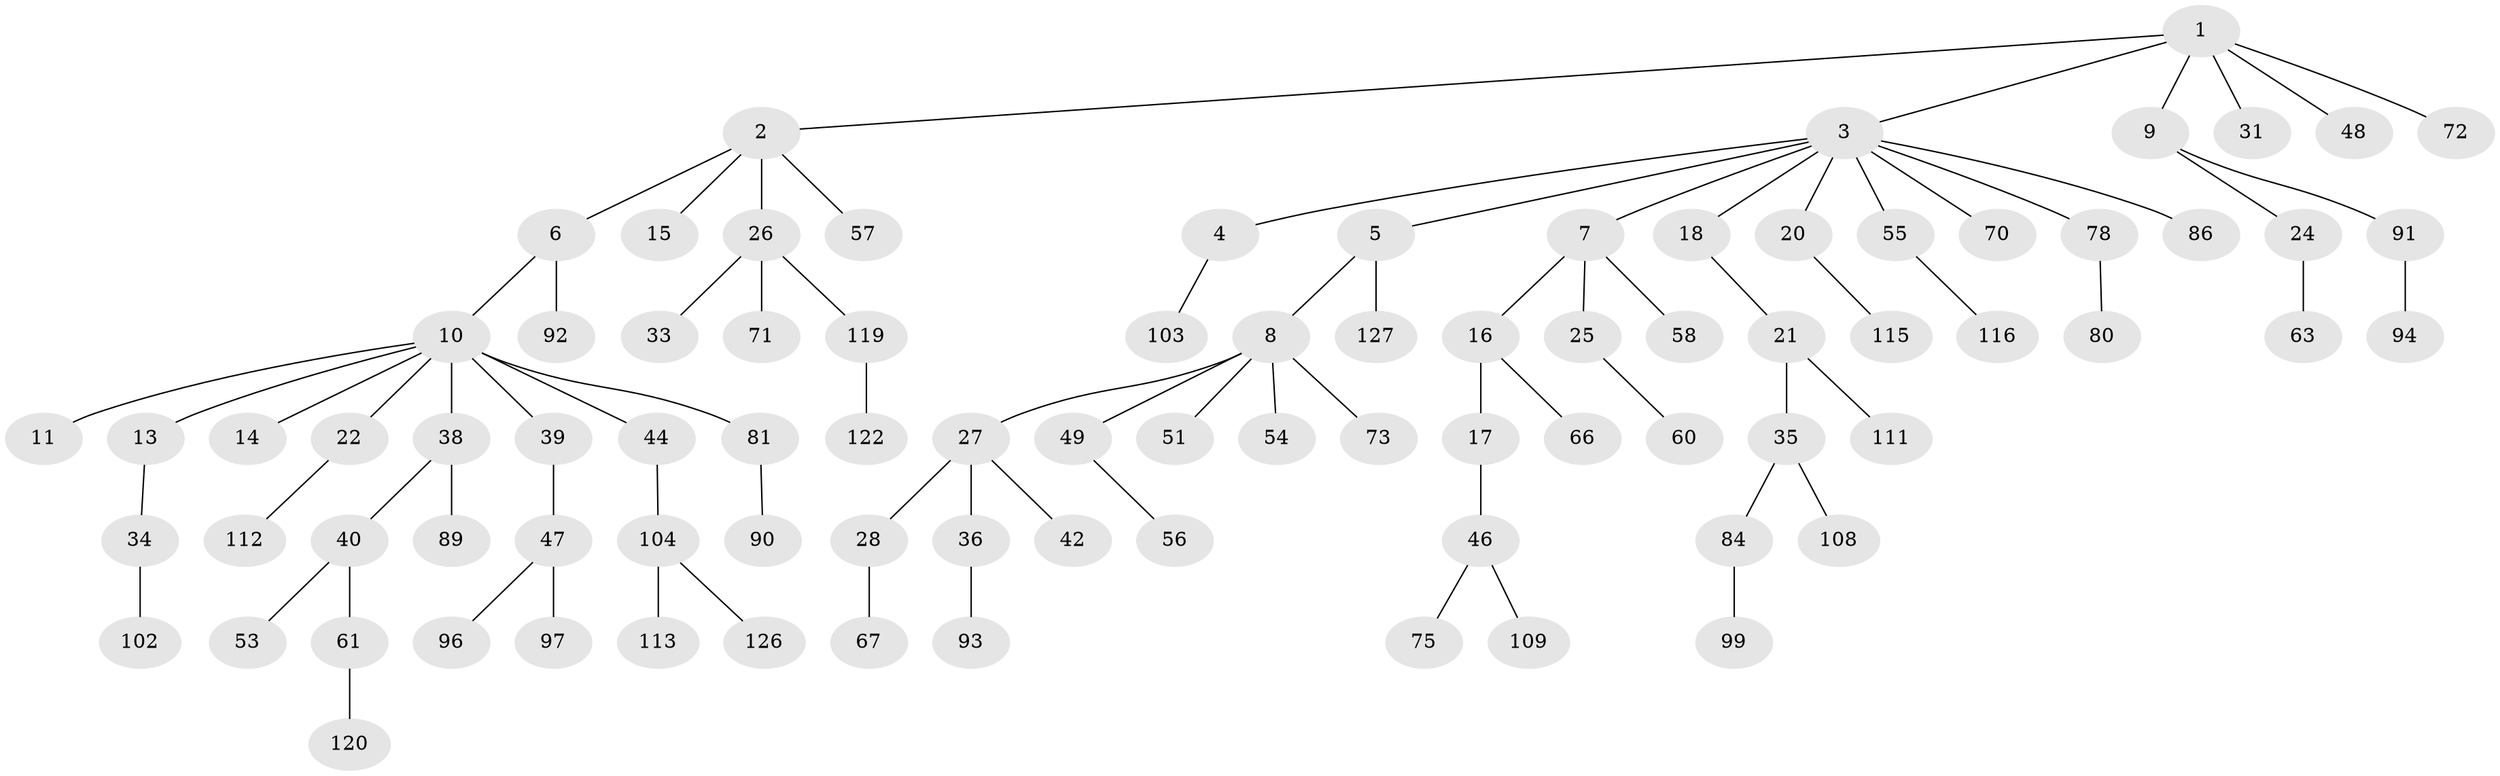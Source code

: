 // original degree distribution, {7: 0.0078125, 6: 0.015625, 10: 0.0078125, 3: 0.109375, 5: 0.0234375, 4: 0.0546875, 2: 0.3125, 1: 0.46875}
// Generated by graph-tools (version 1.1) at 2025/42/03/06/25 10:42:04]
// undirected, 85 vertices, 84 edges
graph export_dot {
graph [start="1"]
  node [color=gray90,style=filled];
  1 [super="+100"];
  2 [super="+19"];
  3 [super="+29"];
  4 [super="+101"];
  5;
  6;
  7 [super="+30"];
  8 [super="+23"];
  9 [super="+43"];
  10 [super="+12"];
  11 [super="+107"];
  13;
  14 [super="+106"];
  15 [super="+76"];
  16 [super="+37"];
  17;
  18;
  20 [super="+41"];
  21 [super="+52"];
  22 [super="+69"];
  24 [super="+32"];
  25 [super="+45"];
  26 [super="+68"];
  27 [super="+79"];
  28;
  31;
  33 [super="+50"];
  34 [super="+74"];
  35 [super="+65"];
  36 [super="+64"];
  38 [super="+77"];
  39;
  40 [super="+88"];
  42 [super="+98"];
  44;
  46 [super="+59"];
  47 [super="+62"];
  48 [super="+95"];
  49 [super="+128"];
  51;
  53;
  54;
  55 [super="+83"];
  56;
  57 [super="+118"];
  58 [super="+105"];
  60 [super="+85"];
  61 [super="+82"];
  63;
  66;
  67 [super="+121"];
  70;
  71;
  72;
  73;
  75;
  78;
  80 [super="+110"];
  81;
  84 [super="+114"];
  86 [super="+87"];
  89;
  90;
  91;
  92 [super="+117"];
  93;
  94;
  96;
  97;
  99;
  102 [super="+124"];
  103;
  104 [super="+125"];
  108;
  109 [super="+123"];
  111;
  112;
  113;
  115;
  116;
  119;
  120;
  122;
  126;
  127;
  1 -- 2;
  1 -- 3;
  1 -- 9;
  1 -- 31;
  1 -- 48;
  1 -- 72;
  2 -- 6;
  2 -- 15;
  2 -- 26;
  2 -- 57;
  3 -- 4;
  3 -- 5;
  3 -- 7;
  3 -- 18;
  3 -- 20;
  3 -- 55;
  3 -- 78;
  3 -- 86;
  3 -- 70;
  4 -- 103;
  5 -- 8;
  5 -- 127;
  6 -- 10;
  6 -- 92;
  7 -- 16;
  7 -- 25;
  7 -- 58;
  8 -- 49;
  8 -- 54;
  8 -- 73;
  8 -- 51;
  8 -- 27;
  9 -- 24;
  9 -- 91;
  10 -- 11;
  10 -- 13;
  10 -- 38;
  10 -- 81;
  10 -- 22;
  10 -- 39;
  10 -- 44;
  10 -- 14;
  13 -- 34;
  16 -- 17;
  16 -- 66;
  17 -- 46;
  18 -- 21;
  20 -- 115;
  21 -- 35;
  21 -- 111;
  22 -- 112;
  24 -- 63;
  25 -- 60;
  26 -- 33;
  26 -- 119;
  26 -- 71;
  27 -- 28;
  27 -- 36;
  27 -- 42;
  28 -- 67;
  34 -- 102;
  35 -- 84;
  35 -- 108;
  36 -- 93;
  38 -- 40;
  38 -- 89;
  39 -- 47;
  40 -- 53;
  40 -- 61;
  44 -- 104;
  46 -- 75;
  46 -- 109;
  47 -- 96;
  47 -- 97;
  49 -- 56;
  55 -- 116;
  61 -- 120;
  78 -- 80;
  81 -- 90;
  84 -- 99;
  91 -- 94;
  104 -- 113;
  104 -- 126;
  119 -- 122;
}
